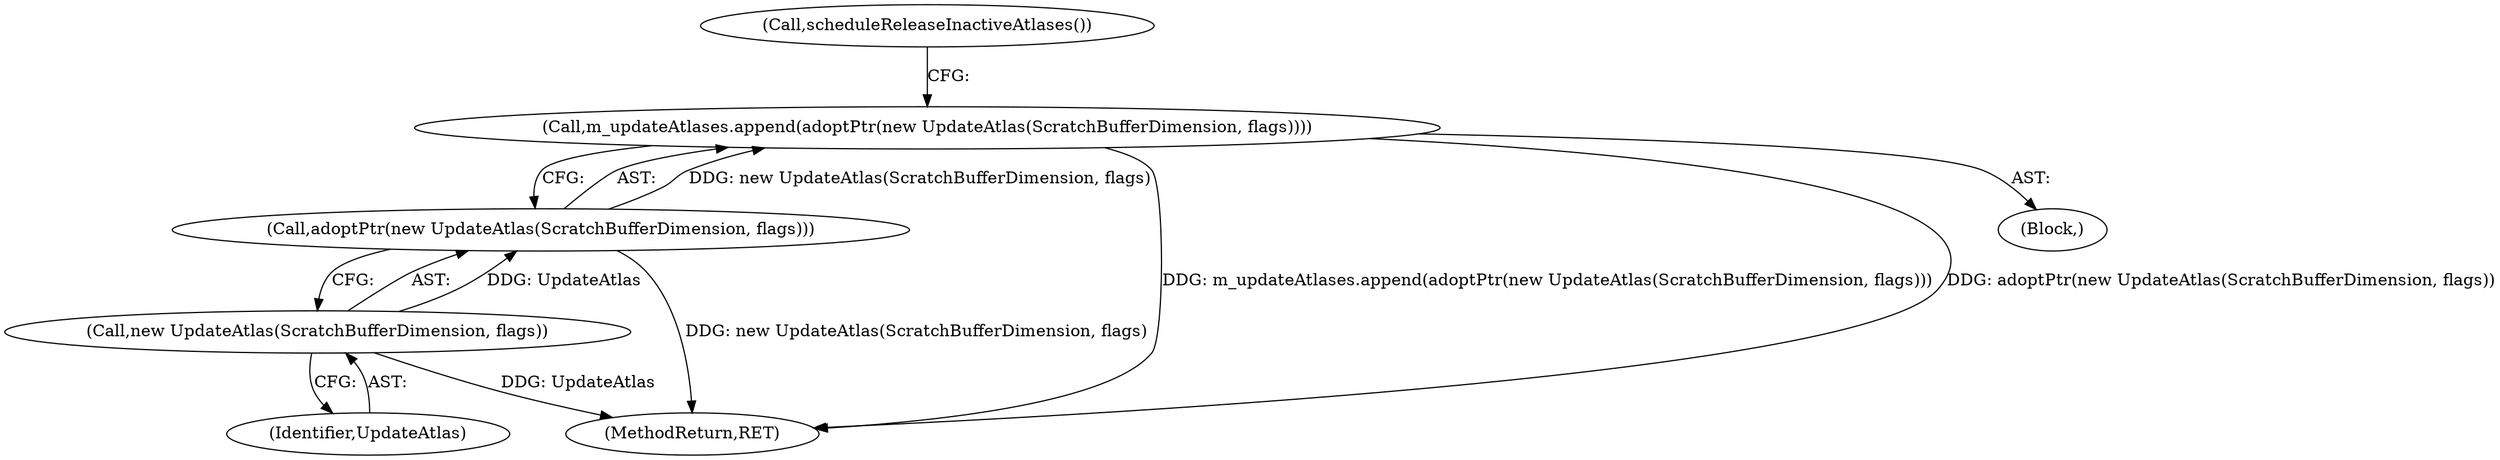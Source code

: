 digraph "0_Chrome_d31f450c723ba46b53c1762e51188557447d85fd_0@API" {
"1000146" [label="(Call,m_updateAtlases.append(adoptPtr(new UpdateAtlas(ScratchBufferDimension, flags))))"];
"1000147" [label="(Call,adoptPtr(new UpdateAtlas(ScratchBufferDimension, flags)))"];
"1000148" [label="(Call,new UpdateAtlas(ScratchBufferDimension, flags))"];
"1000156" [label="(MethodReturn,RET)"];
"1000106" [label="(Block,)"];
"1000148" [label="(Call,new UpdateAtlas(ScratchBufferDimension, flags))"];
"1000150" [label="(Call,scheduleReleaseInactiveAtlases())"];
"1000147" [label="(Call,adoptPtr(new UpdateAtlas(ScratchBufferDimension, flags)))"];
"1000149" [label="(Identifier,UpdateAtlas)"];
"1000146" [label="(Call,m_updateAtlases.append(adoptPtr(new UpdateAtlas(ScratchBufferDimension, flags))))"];
"1000146" -> "1000106"  [label="AST: "];
"1000146" -> "1000147"  [label="CFG: "];
"1000147" -> "1000146"  [label="AST: "];
"1000150" -> "1000146"  [label="CFG: "];
"1000146" -> "1000156"  [label="DDG: m_updateAtlases.append(adoptPtr(new UpdateAtlas(ScratchBufferDimension, flags)))"];
"1000146" -> "1000156"  [label="DDG: adoptPtr(new UpdateAtlas(ScratchBufferDimension, flags))"];
"1000147" -> "1000146"  [label="DDG: new UpdateAtlas(ScratchBufferDimension, flags)"];
"1000147" -> "1000148"  [label="CFG: "];
"1000148" -> "1000147"  [label="AST: "];
"1000147" -> "1000156"  [label="DDG: new UpdateAtlas(ScratchBufferDimension, flags)"];
"1000148" -> "1000147"  [label="DDG: UpdateAtlas"];
"1000148" -> "1000149"  [label="CFG: "];
"1000149" -> "1000148"  [label="AST: "];
"1000148" -> "1000156"  [label="DDG: UpdateAtlas"];
}
